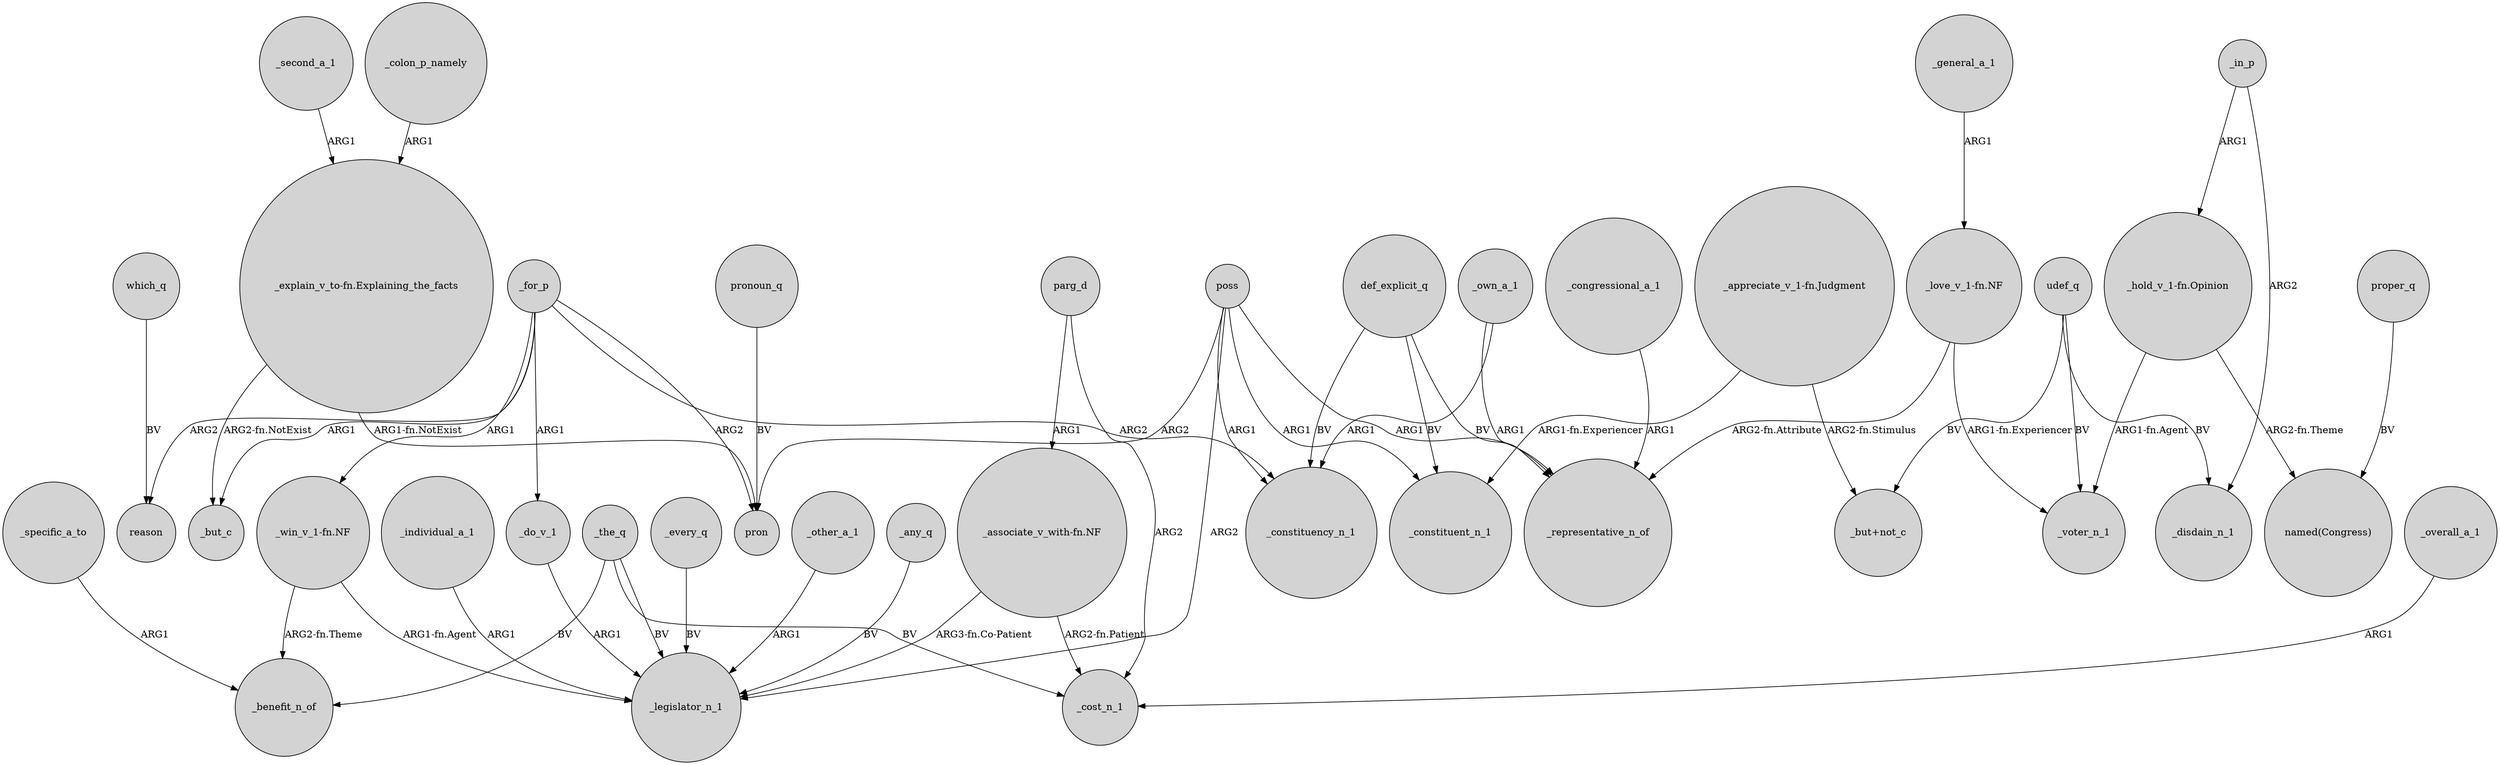 digraph {
	node [shape=circle style=filled]
	_individual_a_1 -> _legislator_n_1 [label=ARG1]
	_the_q -> _benefit_n_of [label=BV]
	_for_p -> "_win_v_1-fn.NF" [label=ARG1]
	_in_p -> "_hold_v_1-fn.Opinion" [label=ARG1]
	"_associate_v_with-fn.NF" -> _cost_n_1 [label="ARG2-fn.Patient"]
	_for_p -> _but_c [label=ARG1]
	"_love_v_1-fn.NF" -> _voter_n_1 [label="ARG1-fn.Experiencer"]
	poss -> pron [label=ARG2]
	parg_d -> "_associate_v_with-fn.NF" [label=ARG1]
	_own_a_1 -> _representative_n_of [label=ARG1]
	"_appreciate_v_1-fn.Judgment" -> _constituent_n_1 [label="ARG1-fn.Experiencer"]
	"_win_v_1-fn.NF" -> _legislator_n_1 [label="ARG1-fn.Agent"]
	"_hold_v_1-fn.Opinion" -> "named(Congress)" [label="ARG2-fn.Theme"]
	"_associate_v_with-fn.NF" -> _legislator_n_1 [label="ARG3-fn.Co-Patient"]
	udef_q -> "_but+not_c" [label=BV]
	_for_p -> reason [label=ARG2]
	_congressional_a_1 -> _representative_n_of [label=ARG1]
	def_explicit_q -> _constituent_n_1 [label=BV]
	"_appreciate_v_1-fn.Judgment" -> "_but+not_c" [label="ARG2-fn.Stimulus"]
	"_win_v_1-fn.NF" -> _benefit_n_of [label="ARG2-fn.Theme"]
	_second_a_1 -> "_explain_v_to-fn.Explaining_the_facts" [label=ARG1]
	_for_p -> _do_v_1 [label=ARG1]
	poss -> _representative_n_of [label=ARG1]
	poss -> _constituent_n_1 [label=ARG1]
	poss -> _legislator_n_1 [label=ARG2]
	parg_d -> _cost_n_1 [label=ARG2]
	_every_q -> _legislator_n_1 [label=BV]
	proper_q -> "named(Congress)" [label=BV]
	_other_a_1 -> _legislator_n_1 [label=ARG1]
	poss -> _constituency_n_1 [label=ARG1]
	_the_q -> _cost_n_1 [label=BV]
	def_explicit_q -> _constituency_n_1 [label=BV]
	which_q -> reason [label=BV]
	_general_a_1 -> "_love_v_1-fn.NF" [label=ARG1]
	pronoun_q -> pron [label=BV]
	_do_v_1 -> _legislator_n_1 [label=ARG1]
	_colon_p_namely -> "_explain_v_to-fn.Explaining_the_facts" [label=ARG1]
	_for_p -> pron [label=ARG2]
	"_hold_v_1-fn.Opinion" -> _voter_n_1 [label="ARG1-fn.Agent"]
	udef_q -> _voter_n_1 [label=BV]
	"_explain_v_to-fn.Explaining_the_facts" -> pron [label="ARG1-fn.NotExist"]
	"_love_v_1-fn.NF" -> _representative_n_of [label="ARG2-fn.Attribute"]
	"_explain_v_to-fn.Explaining_the_facts" -> _but_c [label="ARG2-fn.NotExist"]
	_specific_a_to -> _benefit_n_of [label=ARG1]
	_the_q -> _legislator_n_1 [label=BV]
	_own_a_1 -> _constituency_n_1 [label=ARG1]
	_in_p -> _disdain_n_1 [label=ARG2]
	_for_p -> _constituency_n_1 [label=ARG2]
	def_explicit_q -> _representative_n_of [label=BV]
	_any_q -> _legislator_n_1 [label=BV]
	_overall_a_1 -> _cost_n_1 [label=ARG1]
	udef_q -> _disdain_n_1 [label=BV]
}
